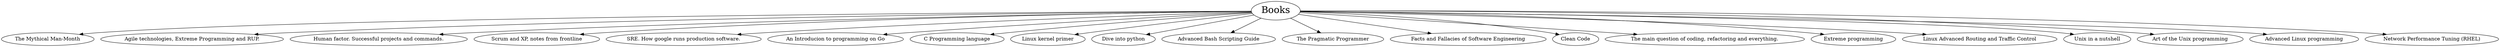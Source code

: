 digraph G {

	Books [fontsize=26];

	Books -> "The Mythical Man-Month"
	Books -> "Agile technologies, Extreme Programming and RUP."
	Books -> "Human factor. Successful projects and commands."
	Books -> "Scrum and XP, notes from frontline"
	Books -> "SRE. How google runs production software."
	Books -> "An Introducion to programming on Go"
	Books -> "C Programming language"
	Books -> "Linux kernel primer"
	Books -> "Dive into python"
	Books -> "Advanced Bash Scripting Guide"
	Books -> "The Pragmatic Programmer"
	Books -> "Facts and Fallacies of Software Engineering"
	Books -> "Clean Code"
	Books -> "The main question of coding, refactoring and everything."
	Books -> "Extreme programming"
	Books -> "Linux Advanced Routing and Traffic Control"
	Books -> "Unix in a nutshell"
	Books -> "Art of the Unix programming"
	Books -> "Advanced Linux programming"
	Books -> "Network Performance Tuning (RHEL)"
}

